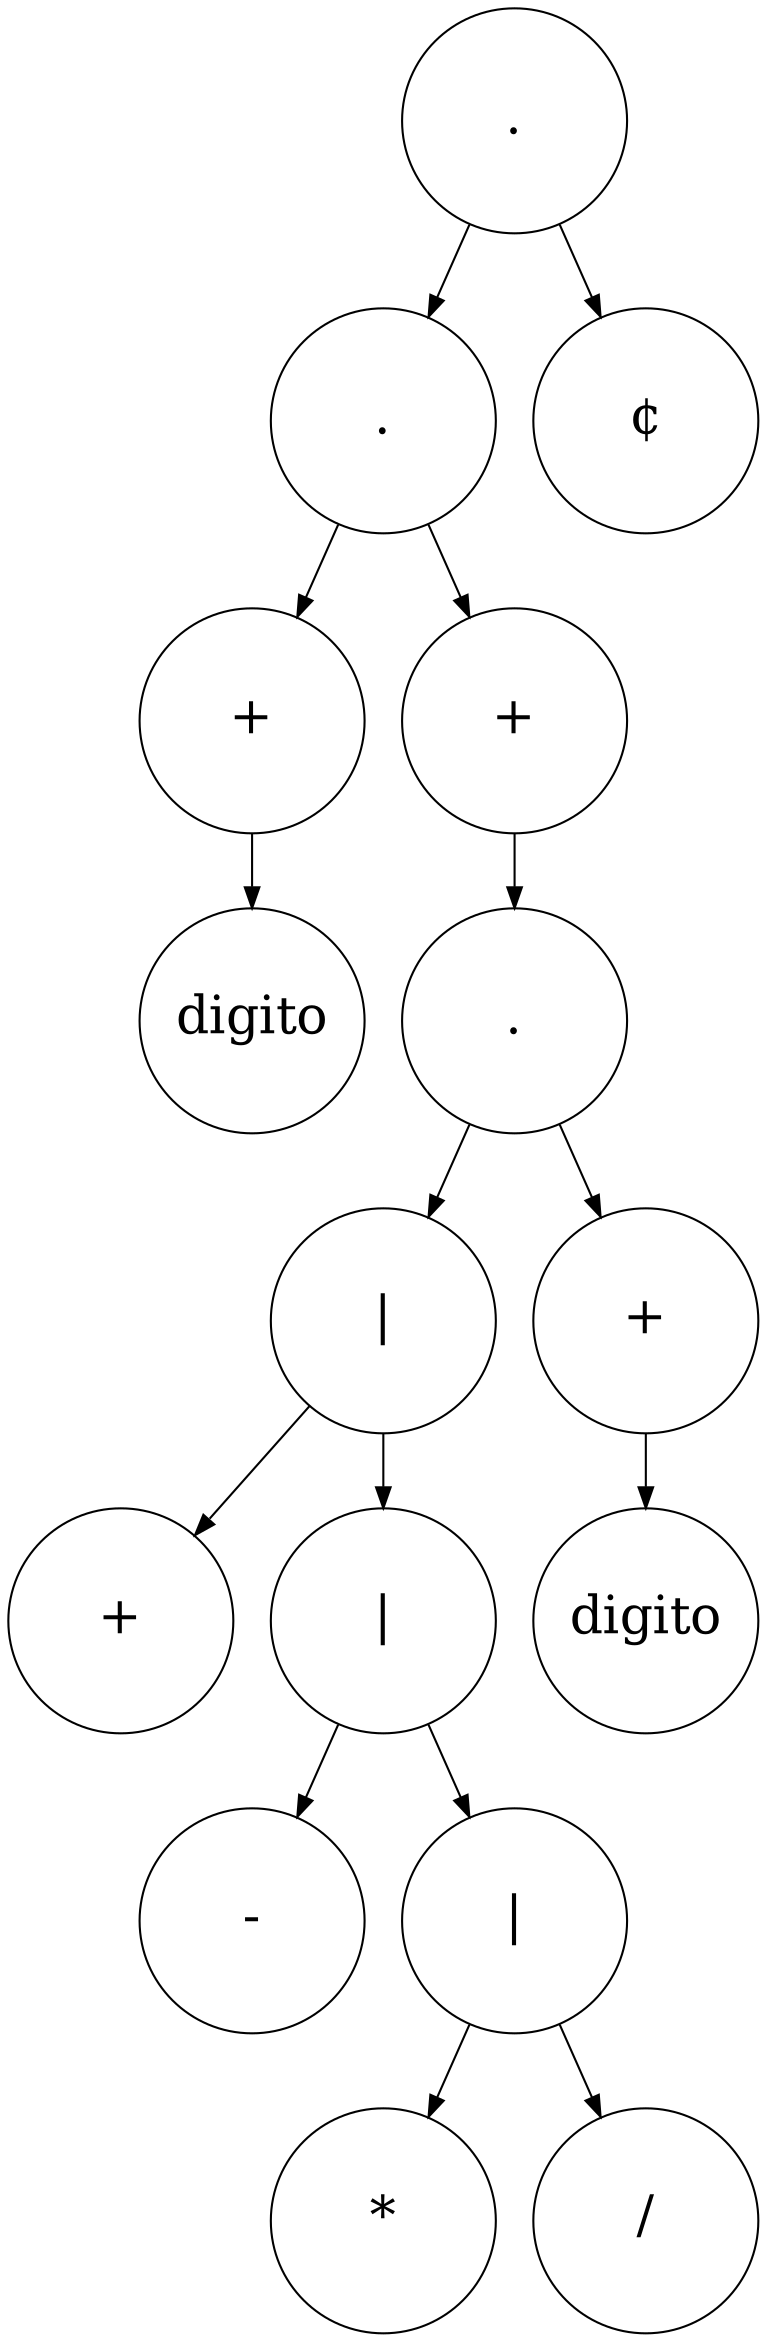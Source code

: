 strict digraph {
splines="line";
rankdir = TB;
node [shape=circle, height=0.5, width=1.5, fontsize=25];
graph[dpi=110];

"0" [label="."];
"1" [label="."];
"2" [label="+"];
"3" [label="digito"];
"2" -> "3";
"1" -> "2";
"4" [label="+"];
"5" [label="."];
"6" [label="|"];
"7" [label="+"];
"6" -> "7";
"8" [label="|"];
"9" [label="-"];
"8" -> "9";
"10" [label="|"];
"11" [label="*"];
"10" -> "11";
"12" [label="/"];
"10" -> "12";
"8" -> "10";
"6" -> "8";
"5" -> "6";
"13" [label="+"];
"14" [label="digito"];
"13" -> "14";
"5" -> "13";
"4" -> "5";
"1" -> "4";
"0" -> "1";
"15" [label="¢"];
"0" -> "15";
}